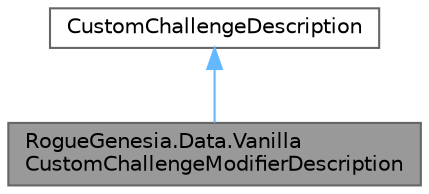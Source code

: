 digraph "RogueGenesia.Data.VanillaCustomChallengeModifierDescription"
{
 // LATEX_PDF_SIZE
  bgcolor="transparent";
  edge [fontname=Helvetica,fontsize=10,labelfontname=Helvetica,labelfontsize=10];
  node [fontname=Helvetica,fontsize=10,shape=box,height=0.2,width=0.4];
  Node1 [label="RogueGenesia.Data.Vanilla\lCustomChallengeModifierDescription",height=0.2,width=0.4,color="gray40", fillcolor="grey60", style="filled", fontcolor="black",tooltip=" "];
  Node2 -> Node1 [dir="back",color="steelblue1",style="solid"];
  Node2 [label="CustomChallengeDescription",height=0.2,width=0.4,color="gray40", fillcolor="white", style="filled",URL="$class_rogue_genesia_1_1_data_1_1_custom_challenge_description.html",tooltip=" "];
}
